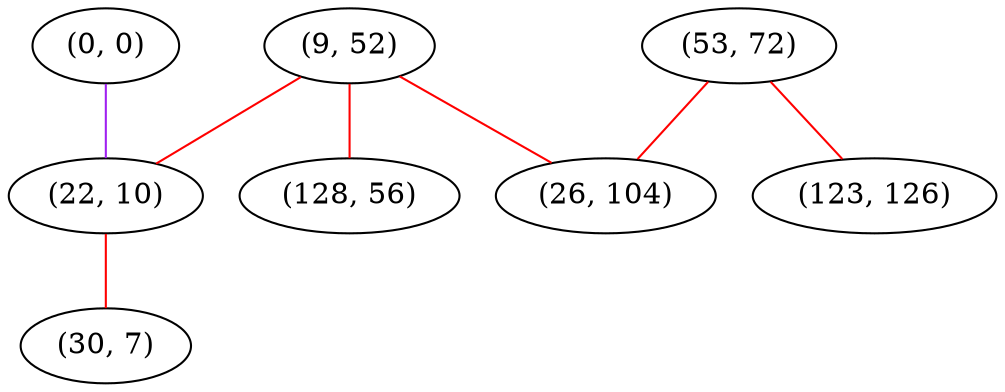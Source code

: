 graph "" {
"(0, 0)";
"(9, 52)";
"(128, 56)";
"(53, 72)";
"(26, 104)";
"(123, 126)";
"(22, 10)";
"(30, 7)";
"(0, 0)" -- "(22, 10)"  [color=purple, key=0, weight=4];
"(9, 52)" -- "(26, 104)"  [color=red, key=0, weight=1];
"(9, 52)" -- "(22, 10)"  [color=red, key=0, weight=1];
"(9, 52)" -- "(128, 56)"  [color=red, key=0, weight=1];
"(53, 72)" -- "(26, 104)"  [color=red, key=0, weight=1];
"(53, 72)" -- "(123, 126)"  [color=red, key=0, weight=1];
"(22, 10)" -- "(30, 7)"  [color=red, key=0, weight=1];
}
